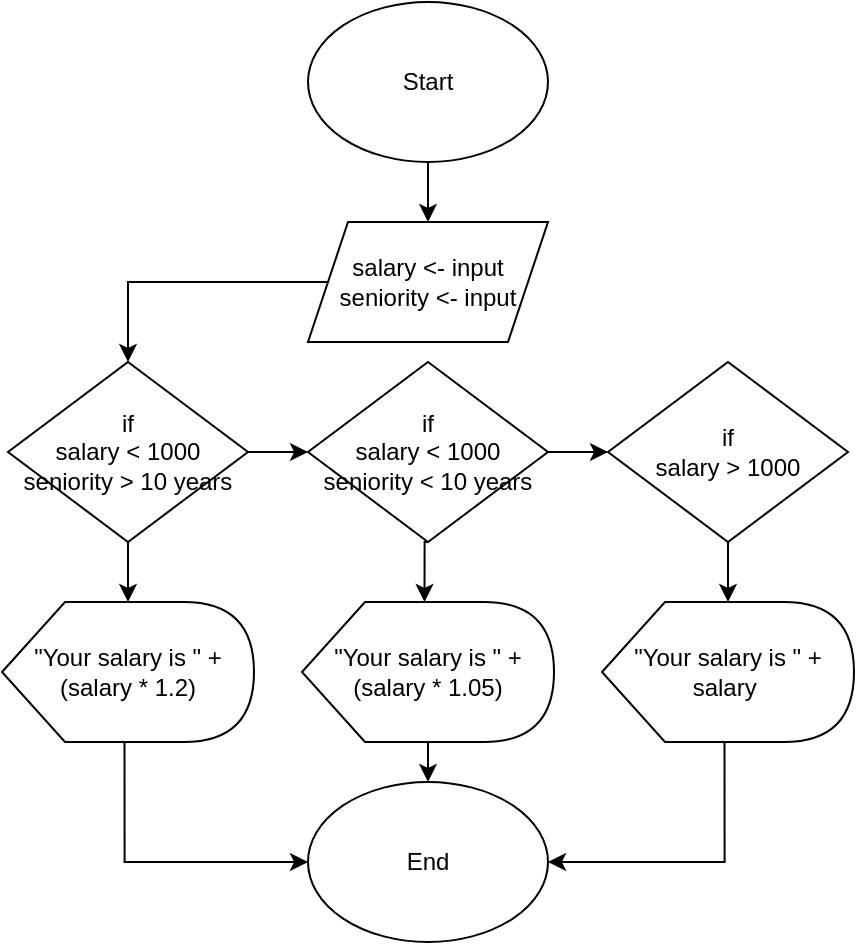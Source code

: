 <mxfile version="15.2.7" type="device"><diagram id="Y0hEipRxGcMEKWZY8hkl" name="Página-1"><mxGraphModel dx="509" dy="599" grid="1" gridSize="10" guides="1" tooltips="1" connect="1" arrows="1" fold="1" page="1" pageScale="1" pageWidth="827" pageHeight="1169" math="0" shadow="0"><root><mxCell id="0"/><mxCell id="1" parent="0"/><mxCell id="xgEeX2Dki7-DeHCxdq_C-4" value="" style="edgeStyle=orthogonalEdgeStyle;rounded=0;orthogonalLoop=1;jettySize=auto;html=1;" parent="1" source="xgEeX2Dki7-DeHCxdq_C-1" target="xgEeX2Dki7-DeHCxdq_C-3" edge="1"><mxGeometry relative="1" as="geometry"/></mxCell><mxCell id="xgEeX2Dki7-DeHCxdq_C-1" value="Start" style="ellipse;whiteSpace=wrap;html=1;" parent="1" vertex="1"><mxGeometry x="354" y="30" width="120" height="80" as="geometry"/></mxCell><mxCell id="xgEeX2Dki7-DeHCxdq_C-2" value="End" style="ellipse;whiteSpace=wrap;html=1;" parent="1" vertex="1"><mxGeometry x="354" y="420" width="120" height="80" as="geometry"/></mxCell><mxCell id="xgEeX2Dki7-DeHCxdq_C-6" value="" style="edgeStyle=orthogonalEdgeStyle;rounded=0;orthogonalLoop=1;jettySize=auto;html=1;" parent="1" source="xgEeX2Dki7-DeHCxdq_C-3" target="xgEeX2Dki7-DeHCxdq_C-5" edge="1"><mxGeometry relative="1" as="geometry"/></mxCell><mxCell id="xgEeX2Dki7-DeHCxdq_C-3" value="salary &amp;lt;- input&lt;br&gt;seniority &amp;lt;- input" style="shape=parallelogram;perimeter=parallelogramPerimeter;whiteSpace=wrap;html=1;fixedSize=1;" parent="1" vertex="1"><mxGeometry x="354" y="140" width="120" height="60" as="geometry"/></mxCell><mxCell id="xgEeX2Dki7-DeHCxdq_C-9" style="edgeStyle=orthogonalEdgeStyle;rounded=0;orthogonalLoop=1;jettySize=auto;html=1;exitX=1;exitY=0.5;exitDx=0;exitDy=0;entryX=0;entryY=0.5;entryDx=0;entryDy=0;" parent="1" source="xgEeX2Dki7-DeHCxdq_C-5" target="xgEeX2Dki7-DeHCxdq_C-8" edge="1"><mxGeometry relative="1" as="geometry"/></mxCell><mxCell id="xgEeX2Dki7-DeHCxdq_C-12" value="" style="edgeStyle=orthogonalEdgeStyle;rounded=0;orthogonalLoop=1;jettySize=auto;html=1;" parent="1" source="xgEeX2Dki7-DeHCxdq_C-5" edge="1"><mxGeometry relative="1" as="geometry"><mxPoint x="264" y="330" as="targetPoint"/></mxGeometry></mxCell><mxCell id="xgEeX2Dki7-DeHCxdq_C-5" value="if&lt;br&gt;salary &amp;lt; 1000&lt;br&gt;seniority &amp;gt; 10 years" style="rhombus;whiteSpace=wrap;html=1;" parent="1" vertex="1"><mxGeometry x="204" y="210" width="120" height="90" as="geometry"/></mxCell><mxCell id="xgEeX2Dki7-DeHCxdq_C-18" style="edgeStyle=orthogonalEdgeStyle;rounded=0;orthogonalLoop=1;jettySize=auto;html=1;exitX=0.5;exitY=1;exitDx=0;exitDy=0;" parent="1" source="xgEeX2Dki7-DeHCxdq_C-7" target="xgEeX2Dki7-DeHCxdq_C-14" edge="1"><mxGeometry relative="1" as="geometry"/></mxCell><mxCell id="xgEeX2Dki7-DeHCxdq_C-7" value="if&lt;br&gt;salary &amp;gt; 1000" style="rhombus;whiteSpace=wrap;html=1;" parent="1" vertex="1"><mxGeometry x="504" y="210" width="120" height="90" as="geometry"/></mxCell><mxCell id="xgEeX2Dki7-DeHCxdq_C-10" style="edgeStyle=orthogonalEdgeStyle;rounded=0;orthogonalLoop=1;jettySize=auto;html=1;exitX=1;exitY=0.5;exitDx=0;exitDy=0;entryX=0;entryY=0.5;entryDx=0;entryDy=0;" parent="1" source="xgEeX2Dki7-DeHCxdq_C-8" target="xgEeX2Dki7-DeHCxdq_C-7" edge="1"><mxGeometry relative="1" as="geometry"/></mxCell><mxCell id="xgEeX2Dki7-DeHCxdq_C-17" style="edgeStyle=orthogonalEdgeStyle;rounded=0;orthogonalLoop=1;jettySize=auto;html=1;exitX=0.5;exitY=1;exitDx=0;exitDy=0;entryX=0;entryY=0;entryDx=61.25;entryDy=0;entryPerimeter=0;" parent="1" source="xgEeX2Dki7-DeHCxdq_C-8" target="xgEeX2Dki7-DeHCxdq_C-15" edge="1"><mxGeometry relative="1" as="geometry"/></mxCell><mxCell id="xgEeX2Dki7-DeHCxdq_C-8" value="if&lt;br&gt;salary &amp;lt; 1000&lt;br&gt;seniority &amp;lt; 10 years" style="rhombus;whiteSpace=wrap;html=1;" parent="1" vertex="1"><mxGeometry x="354" y="210" width="120" height="90" as="geometry"/></mxCell><mxCell id="xgEeX2Dki7-DeHCxdq_C-21" style="edgeStyle=orthogonalEdgeStyle;rounded=0;orthogonalLoop=1;jettySize=auto;html=1;exitX=0;exitY=0;exitDx=61.25;exitDy=70;exitPerimeter=0;entryX=0;entryY=0.5;entryDx=0;entryDy=0;" parent="1" source="xgEeX2Dki7-DeHCxdq_C-13" target="xgEeX2Dki7-DeHCxdq_C-2" edge="1"><mxGeometry relative="1" as="geometry"/></mxCell><mxCell id="xgEeX2Dki7-DeHCxdq_C-13" value="&quot;Your salary is &quot; + (salary * 1.2)" style="shape=display;whiteSpace=wrap;html=1;" parent="1" vertex="1"><mxGeometry x="201" y="330" width="126" height="70" as="geometry"/></mxCell><mxCell id="xgEeX2Dki7-DeHCxdq_C-20" style="edgeStyle=orthogonalEdgeStyle;rounded=0;orthogonalLoop=1;jettySize=auto;html=1;exitX=0;exitY=0;exitDx=61.25;exitDy=70;exitPerimeter=0;entryX=1;entryY=0.5;entryDx=0;entryDy=0;" parent="1" source="xgEeX2Dki7-DeHCxdq_C-14" target="xgEeX2Dki7-DeHCxdq_C-2" edge="1"><mxGeometry relative="1" as="geometry"/></mxCell><mxCell id="xgEeX2Dki7-DeHCxdq_C-14" value="&quot;Your salary is &quot; + salary&amp;nbsp;" style="shape=display;whiteSpace=wrap;html=1;" parent="1" vertex="1"><mxGeometry x="501" y="330" width="126" height="70" as="geometry"/></mxCell><mxCell id="xgEeX2Dki7-DeHCxdq_C-19" style="edgeStyle=orthogonalEdgeStyle;rounded=0;orthogonalLoop=1;jettySize=auto;html=1;exitX=0;exitY=0;exitDx=61.25;exitDy=70;exitPerimeter=0;entryX=0.5;entryY=0;entryDx=0;entryDy=0;" parent="1" source="xgEeX2Dki7-DeHCxdq_C-15" target="xgEeX2Dki7-DeHCxdq_C-2" edge="1"><mxGeometry relative="1" as="geometry"/></mxCell><mxCell id="xgEeX2Dki7-DeHCxdq_C-15" value="&quot;Your salary is &quot; + (salary * 1.05)" style="shape=display;whiteSpace=wrap;html=1;" parent="1" vertex="1"><mxGeometry x="351" y="330" width="126" height="70" as="geometry"/></mxCell></root></mxGraphModel></diagram></mxfile>